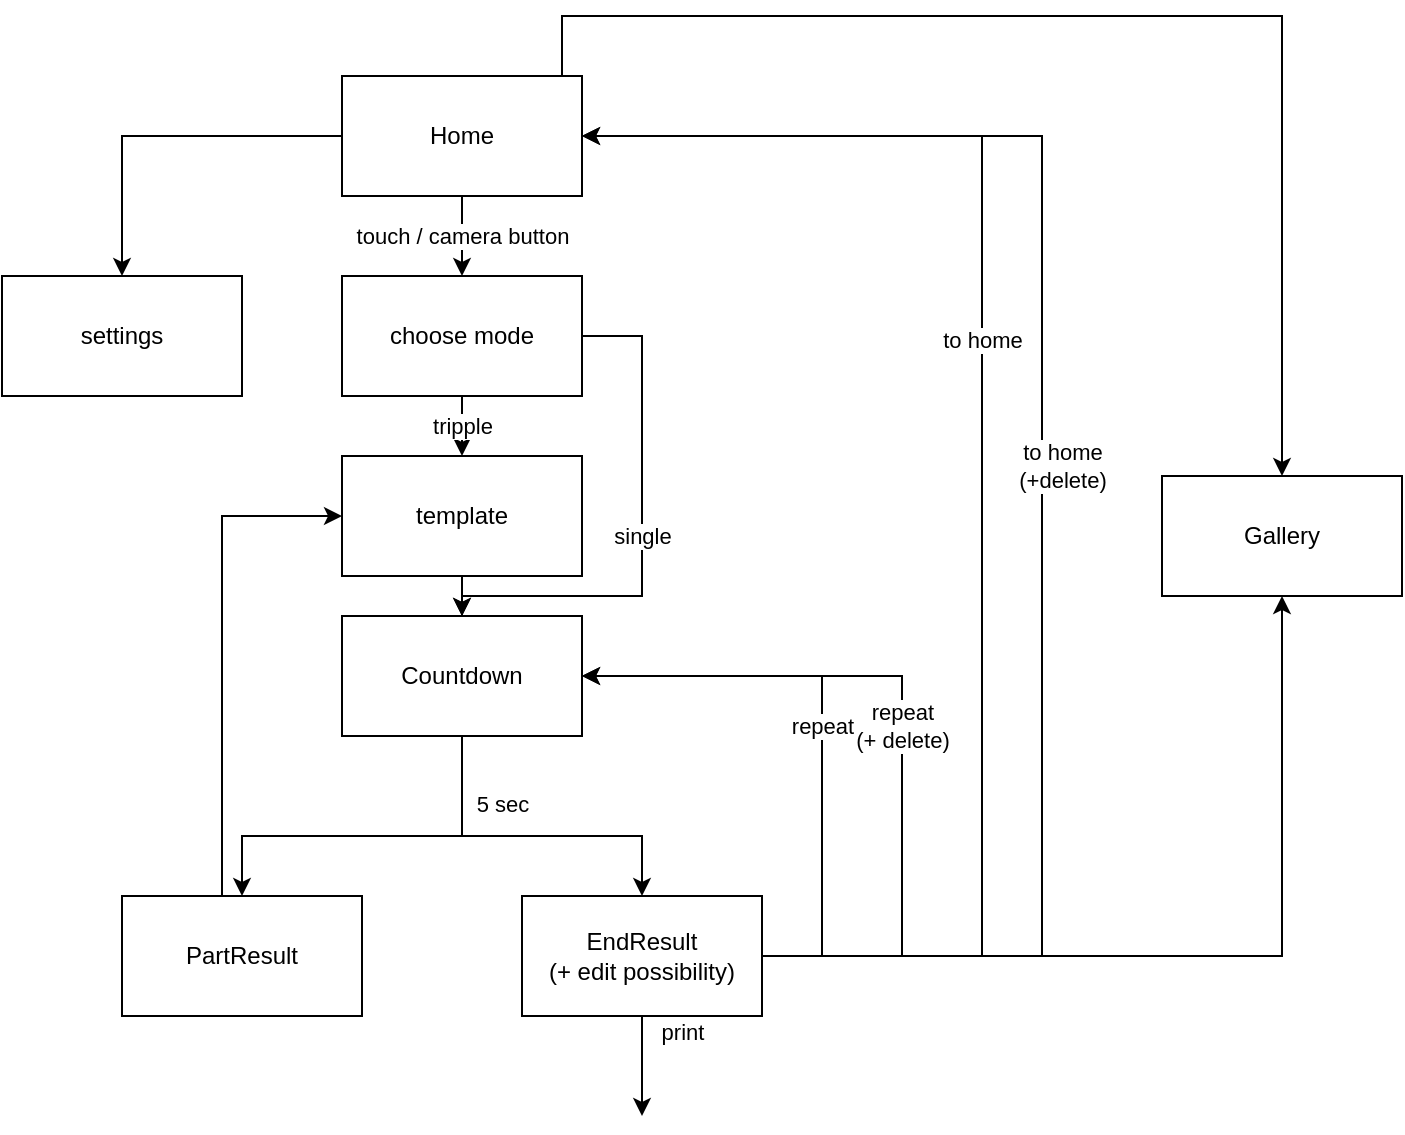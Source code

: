 <mxfile version="15.5.4" type="embed"><diagram id="23iRSUPoRavnBvh4doch" name="Page-1"><mxGraphModel dx="1649" dy="606" grid="1" gridSize="10" guides="1" tooltips="1" connect="1" arrows="1" fold="1" page="1" pageScale="1" pageWidth="827" pageHeight="1169" math="0" shadow="0"><root><mxCell id="0"/><mxCell id="1" parent="0"/><mxCell id="26" value="touch / camera button" style="edgeStyle=orthogonalEdgeStyle;rounded=0;orthogonalLoop=1;jettySize=auto;html=1;entryX=0.5;entryY=0;entryDx=0;entryDy=0;" edge="1" parent="1" source="24" target="38"><mxGeometry relative="1" as="geometry"/></mxCell><mxCell id="34" style="edgeStyle=orthogonalEdgeStyle;rounded=0;orthogonalLoop=1;jettySize=auto;html=1;entryX=0.5;entryY=0;entryDx=0;entryDy=0;" edge="1" parent="1" source="24" target="33"><mxGeometry relative="1" as="geometry"><Array as="points"><mxPoint x="210" y="430"/><mxPoint x="570" y="430"/></Array></mxGeometry></mxCell><mxCell id="40" style="edgeStyle=orthogonalEdgeStyle;rounded=0;orthogonalLoop=1;jettySize=auto;html=1;entryX=0.5;entryY=0;entryDx=0;entryDy=0;" edge="1" parent="1" source="24" target="41"><mxGeometry relative="1" as="geometry"><mxPoint x="70.0" y="550" as="targetPoint"/></mxGeometry></mxCell><mxCell id="24" value="Home" style="rounded=0;whiteSpace=wrap;html=1;" vertex="1" parent="1"><mxGeometry x="100" y="460" width="120" height="60" as="geometry"/></mxCell><mxCell id="29" value="5 sec" style="edgeStyle=orthogonalEdgeStyle;rounded=0;orthogonalLoop=1;jettySize=auto;html=1;" edge="1" parent="1" source="25" target="27"><mxGeometry x="-0.6" y="20" relative="1" as="geometry"><Array as="points"><mxPoint x="160" y="840"/><mxPoint x="250" y="840"/></Array><mxPoint as="offset"/></mxGeometry></mxCell><mxCell id="48" style="edgeStyle=orthogonalEdgeStyle;rounded=0;orthogonalLoop=1;jettySize=auto;html=1;entryX=0.5;entryY=0;entryDx=0;entryDy=0;" edge="1" parent="1" source="25" target="47"><mxGeometry relative="1" as="geometry"><Array as="points"><mxPoint x="160" y="840"/><mxPoint x="50" y="840"/></Array></mxGeometry></mxCell><mxCell id="25" value="Countdown" style="rounded=0;whiteSpace=wrap;html=1;" vertex="1" parent="1"><mxGeometry x="100" y="730" width="120" height="60" as="geometry"/></mxCell><mxCell id="30" value="print" style="edgeStyle=orthogonalEdgeStyle;rounded=0;orthogonalLoop=1;jettySize=auto;html=1;" edge="1" parent="1" source="27"><mxGeometry x="-0.692" y="20" relative="1" as="geometry"><mxPoint x="250" y="980" as="targetPoint"/><Array as="points"><mxPoint x="250" y="950"/><mxPoint x="250" y="950"/></Array><mxPoint as="offset"/></mxGeometry></mxCell><mxCell id="31" value="to home" style="edgeStyle=orthogonalEdgeStyle;rounded=0;orthogonalLoop=1;jettySize=auto;html=1;entryX=1;entryY=0.5;entryDx=0;entryDy=0;" edge="1" parent="1" source="27" target="24"><mxGeometry x="0.161" relative="1" as="geometry"><Array as="points"><mxPoint x="420" y="900"/><mxPoint x="420" y="490"/></Array><mxPoint as="offset"/></mxGeometry></mxCell><mxCell id="32" value="to home&lt;br&gt;(+delete)" style="edgeStyle=orthogonalEdgeStyle;rounded=0;orthogonalLoop=1;jettySize=auto;html=1;entryX=1;entryY=0.5;entryDx=0;entryDy=0;" edge="1" parent="1" source="27" target="24"><mxGeometry x="-0.013" y="-10" relative="1" as="geometry"><mxPoint x="210" y="920" as="targetPoint"/><Array as="points"><mxPoint x="450" y="900"/><mxPoint x="450" y="490"/></Array><mxPoint as="offset"/></mxGeometry></mxCell><mxCell id="35" style="edgeStyle=orthogonalEdgeStyle;rounded=0;orthogonalLoop=1;jettySize=auto;html=1;entryX=0.5;entryY=1;entryDx=0;entryDy=0;" edge="1" parent="1" source="27" target="33"><mxGeometry relative="1" as="geometry"><Array as="points"><mxPoint x="210" y="900"/><mxPoint x="690" y="900"/></Array></mxGeometry></mxCell><mxCell id="36" value="repeat&lt;br&gt;(+ delete)" style="edgeStyle=orthogonalEdgeStyle;rounded=0;orthogonalLoop=1;jettySize=auto;html=1;entryX=1;entryY=0.5;entryDx=0;entryDy=0;" edge="1" parent="1" source="27" target="25"><mxGeometry relative="1" as="geometry"><Array as="points"><mxPoint x="380" y="900"/><mxPoint x="380" y="760"/></Array></mxGeometry></mxCell><mxCell id="37" value="repeat" style="edgeStyle=orthogonalEdgeStyle;rounded=0;orthogonalLoop=1;jettySize=auto;html=1;entryX=1;entryY=0.5;entryDx=0;entryDy=0;" edge="1" parent="1" source="27" target="25"><mxGeometry relative="1" as="geometry"><Array as="points"><mxPoint x="340" y="900"/><mxPoint x="340" y="760"/></Array></mxGeometry></mxCell><mxCell id="27" value="EndResult&lt;br&gt;(+ edit possibility)" style="rounded=0;whiteSpace=wrap;html=1;" vertex="1" parent="1"><mxGeometry x="190" y="870" width="120" height="60" as="geometry"/></mxCell><mxCell id="33" value="Gallery" style="rounded=0;whiteSpace=wrap;html=1;" vertex="1" parent="1"><mxGeometry x="510" y="660" width="120" height="60" as="geometry"/></mxCell><mxCell id="51" value="tripple" style="edgeStyle=orthogonalEdgeStyle;rounded=0;orthogonalLoop=1;jettySize=auto;html=1;" edge="1" parent="1" source="38" target="44"><mxGeometry relative="1" as="geometry"/></mxCell><mxCell id="53" value="single" style="edgeStyle=orthogonalEdgeStyle;rounded=0;orthogonalLoop=1;jettySize=auto;html=1;entryX=0.5;entryY=0;entryDx=0;entryDy=0;" edge="1" parent="1" source="38" target="25"><mxGeometry relative="1" as="geometry"><Array as="points"><mxPoint x="250" y="590"/><mxPoint x="250" y="720"/><mxPoint x="160" y="720"/></Array></mxGeometry></mxCell><mxCell id="38" value="choose mode" style="rounded=0;whiteSpace=wrap;html=1;" vertex="1" parent="1"><mxGeometry x="100" y="560" width="120" height="60" as="geometry"/></mxCell><mxCell id="41" value="settings" style="rounded=0;whiteSpace=wrap;html=1;" vertex="1" parent="1"><mxGeometry x="-70" y="560" width="120" height="60" as="geometry"/></mxCell><mxCell id="52" value="" style="edgeStyle=orthogonalEdgeStyle;rounded=0;orthogonalLoop=1;jettySize=auto;html=1;" edge="1" parent="1" source="44" target="25"><mxGeometry relative="1" as="geometry"/></mxCell><mxCell id="44" value="template" style="rounded=0;whiteSpace=wrap;html=1;" vertex="1" parent="1"><mxGeometry x="100" y="650" width="120" height="60" as="geometry"/></mxCell><mxCell id="49" style="edgeStyle=orthogonalEdgeStyle;rounded=0;orthogonalLoop=1;jettySize=auto;html=1;entryX=0;entryY=0.5;entryDx=0;entryDy=0;" edge="1" parent="1" source="47" target="44"><mxGeometry relative="1" as="geometry"><Array as="points"><mxPoint x="40" y="790"/><mxPoint x="40" y="680"/></Array></mxGeometry></mxCell><mxCell id="47" value="PartResult" style="rounded=0;whiteSpace=wrap;html=1;" vertex="1" parent="1"><mxGeometry x="-10" y="870" width="120" height="60" as="geometry"/></mxCell></root></mxGraphModel></diagram></mxfile>